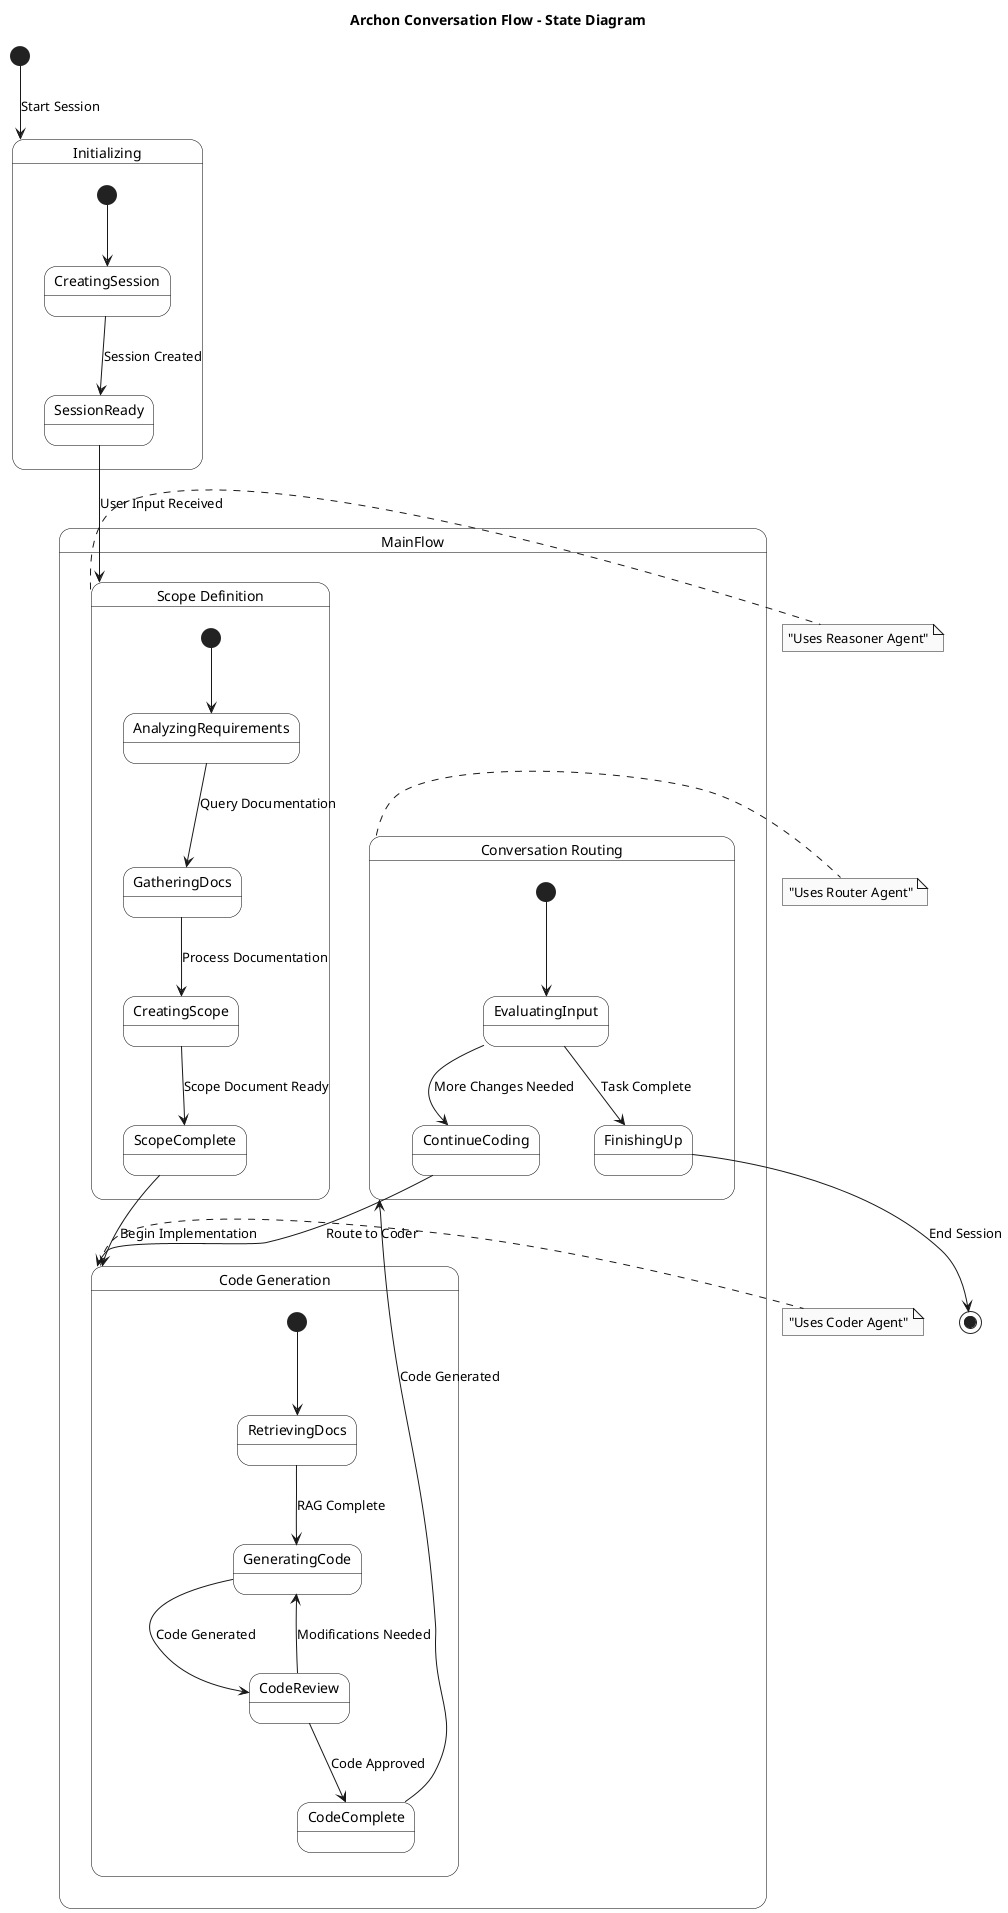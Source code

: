@startuml Conversation Flow

' Style settings
skinparam monochrome true
skinparam shadowing false
skinparam StateBackgroundColor white
skinparam StateBorderColor black

' Title
title Archon Conversation Flow - State Diagram

' States
[*] --> Initializing : Start Session

state Initializing {
    [*] --> CreatingSession
    CreatingSession --> SessionReady : Session Created
}

state MainFlow {
    state "Scope Definition" as Scope {
        [*] --> AnalyzingRequirements
        AnalyzingRequirements --> GatheringDocs : Query Documentation
        GatheringDocs --> CreatingScope : Process Documentation
        CreatingScope --> ScopeComplete : Scope Document Ready
    }

    state "Code Generation" as Coding {
        [*] --> RetrievingDocs
        RetrievingDocs --> GeneratingCode : RAG Complete
        GeneratingCode --> CodeReview : Code Generated
        CodeReview --> GeneratingCode : Modifications Needed
        CodeReview --> CodeComplete : Code Approved
    }

    state "Conversation Routing" as Routing {
        [*] --> EvaluatingInput
        EvaluatingInput --> ContinueCoding : More Changes Needed
        EvaluatingInput --> FinishingUp : Task Complete
    }
}

' Transitions
SessionReady --> Scope : User Input Received
ScopeComplete --> Coding : Begin Implementation
CodeComplete --> Routing : Code Generated
ContinueCoding --> Coding : Route to Coder
FinishingUp --> [*] : End Session

' Notes
note right of Scope : "Uses Reasoner Agent"
note right of Coding : "Uses Coder Agent"
note right of Routing : "Uses Router Agent"

@enduml
